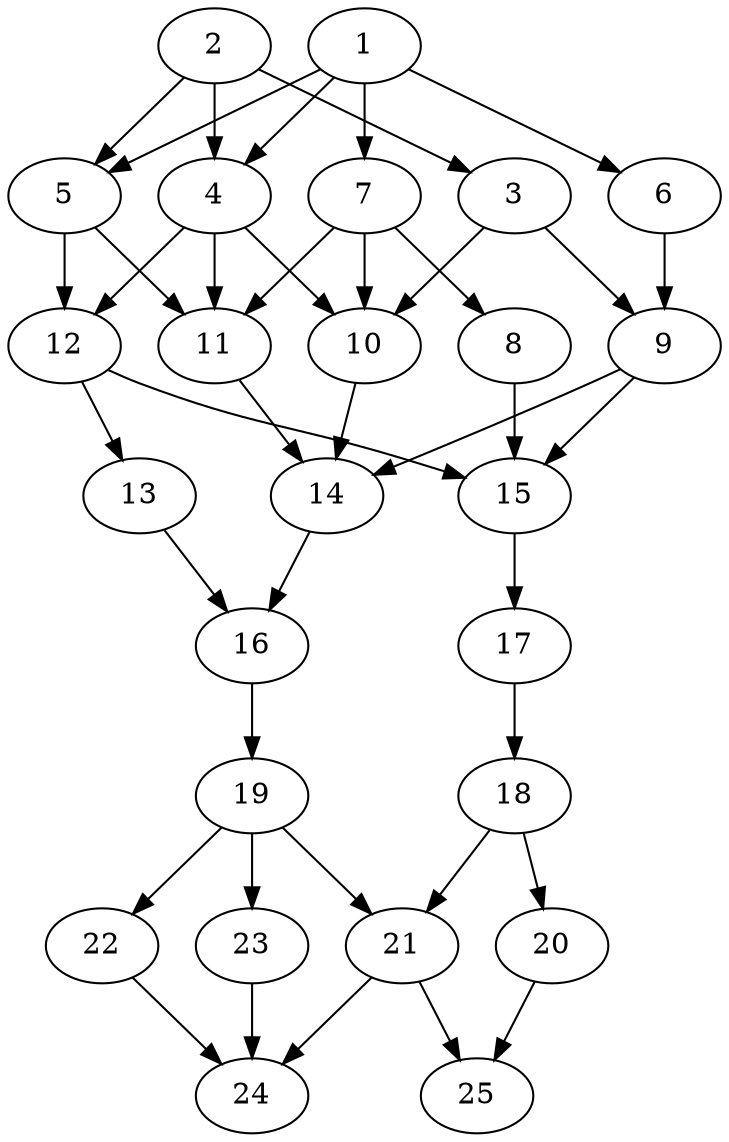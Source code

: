 // DAG automatically generated by daggen at Thu Oct  3 14:00:39 2019
// ./daggen --dot -n 25 --ccr 0.4 --fat 0.5 --regular 0.5 --density 0.6 --mindata 5242880 --maxdata 52428800 
digraph G {
  1 [size="56737280", alpha="0.07", expect_size="22694912"] 
  1 -> 4 [size ="22694912"]
  1 -> 5 [size ="22694912"]
  1 -> 6 [size ="22694912"]
  1 -> 7 [size ="22694912"]
  2 [size="103470080", alpha="0.04", expect_size="41388032"] 
  2 -> 3 [size ="41388032"]
  2 -> 4 [size ="41388032"]
  2 -> 5 [size ="41388032"]
  3 [size="53537280", alpha="0.04", expect_size="21414912"] 
  3 -> 9 [size ="21414912"]
  3 -> 10 [size ="21414912"]
  4 [size="51072000", alpha="0.10", expect_size="20428800"] 
  4 -> 10 [size ="20428800"]
  4 -> 11 [size ="20428800"]
  4 -> 12 [size ="20428800"]
  5 [size="107471360", alpha="0.07", expect_size="42988544"] 
  5 -> 11 [size ="42988544"]
  5 -> 12 [size ="42988544"]
  6 [size="73643520", alpha="0.04", expect_size="29457408"] 
  6 -> 9 [size ="29457408"]
  7 [size="127600640", alpha="0.14", expect_size="51040256"] 
  7 -> 8 [size ="51040256"]
  7 -> 10 [size ="51040256"]
  7 -> 11 [size ="51040256"]
  8 [size="60001280", alpha="0.16", expect_size="24000512"] 
  8 -> 15 [size ="24000512"]
  9 [size="38118400", alpha="0.04", expect_size="15247360"] 
  9 -> 14 [size ="15247360"]
  9 -> 15 [size ="15247360"]
  10 [size="64522240", alpha="0.15", expect_size="25808896"] 
  10 -> 14 [size ="25808896"]
  11 [size="121387520", alpha="0.08", expect_size="48555008"] 
  11 -> 14 [size ="48555008"]
  12 [size="46937600", alpha="0.15", expect_size="18775040"] 
  12 -> 13 [size ="18775040"]
  12 -> 15 [size ="18775040"]
  13 [size="68193280", alpha="0.05", expect_size="27277312"] 
  13 -> 16 [size ="27277312"]
  14 [size="89607680", alpha="0.15", expect_size="35843072"] 
  14 -> 16 [size ="35843072"]
  15 [size="33082880", alpha="0.00", expect_size="13233152"] 
  15 -> 17 [size ="13233152"]
  16 [size="75246080", alpha="0.09", expect_size="30098432"] 
  16 -> 19 [size ="30098432"]
  17 [size="101012480", alpha="0.03", expect_size="40404992"] 
  17 -> 18 [size ="40404992"]
  18 [size="64560640", alpha="0.04", expect_size="25824256"] 
  18 -> 20 [size ="25824256"]
  18 -> 21 [size ="25824256"]
  19 [size="41792000", alpha="0.05", expect_size="16716800"] 
  19 -> 21 [size ="16716800"]
  19 -> 22 [size ="16716800"]
  19 -> 23 [size ="16716800"]
  20 [size="65684480", alpha="0.10", expect_size="26273792"] 
  20 -> 25 [size ="26273792"]
  21 [size="35824640", alpha="0.03", expect_size="14329856"] 
  21 -> 24 [size ="14329856"]
  21 -> 25 [size ="14329856"]
  22 [size="84741120", alpha="0.11", expect_size="33896448"] 
  22 -> 24 [size ="33896448"]
  23 [size="58181120", alpha="0.06", expect_size="23272448"] 
  23 -> 24 [size ="23272448"]
  24 [size="87938560", alpha="0.08", expect_size="35175424"] 
  25 [size="58007040", alpha="0.05", expect_size="23202816"] 
}
